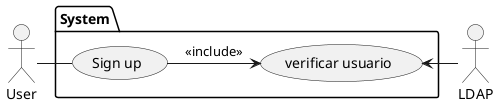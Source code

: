 @startuml
actor User
actor LDAP
package System{
User - (Sign up)
(Sign up) -> (verificar usuario) : <<include>>
(verificar usuario) <- LDAP
}
@enduml